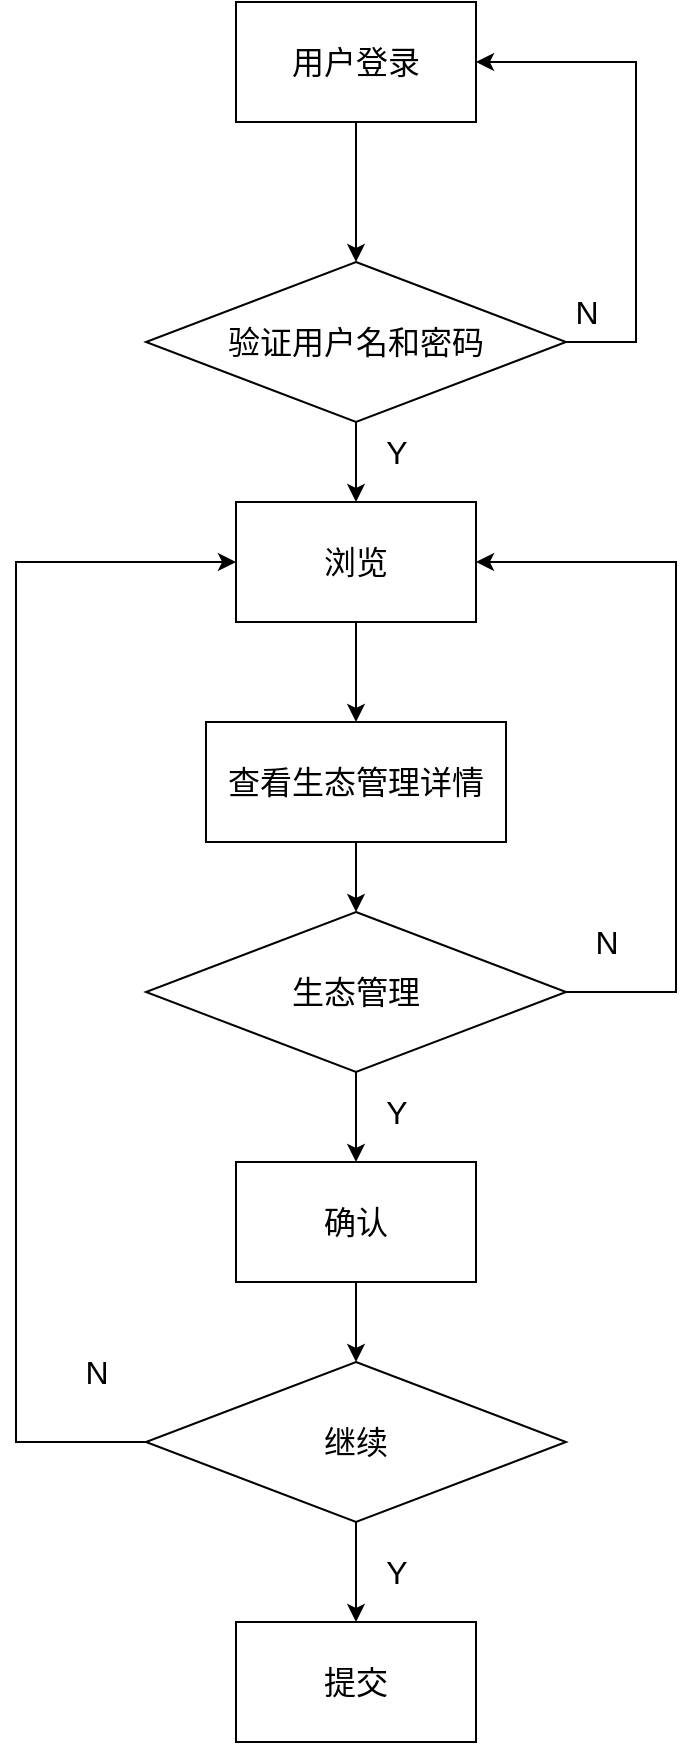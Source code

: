 <mxfile version="24.4.8" type="github">
  <diagram name="第 1 页" id="rgnghgxUaLY7c9fI_JGg">
    <mxGraphModel dx="2074" dy="1155" grid="1" gridSize="10" guides="1" tooltips="1" connect="1" arrows="1" fold="1" page="1" pageScale="1" pageWidth="827" pageHeight="1169" math="0" shadow="0">
      <root>
        <mxCell id="0" />
        <mxCell id="1" parent="0" />
        <mxCell id="wHAyRQz4bvu-sjF_z3H6-3" style="edgeStyle=orthogonalEdgeStyle;rounded=0;orthogonalLoop=1;jettySize=auto;html=1;entryX=0.5;entryY=0;entryDx=0;entryDy=0;" edge="1" parent="1" source="wHAyRQz4bvu-sjF_z3H6-1" target="wHAyRQz4bvu-sjF_z3H6-2">
          <mxGeometry relative="1" as="geometry" />
        </mxCell>
        <mxCell id="wHAyRQz4bvu-sjF_z3H6-1" value="&lt;font style=&quot;font-size: 16px;&quot;&gt;用户登录&lt;/font&gt;" style="whiteSpace=wrap;html=1;" vertex="1" parent="1">
          <mxGeometry x="280" y="130" width="120" height="60" as="geometry" />
        </mxCell>
        <mxCell id="wHAyRQz4bvu-sjF_z3H6-4" style="edgeStyle=orthogonalEdgeStyle;rounded=0;orthogonalLoop=1;jettySize=auto;html=1;entryX=1;entryY=0.5;entryDx=0;entryDy=0;exitX=1;exitY=0.5;exitDx=0;exitDy=0;" edge="1" parent="1" source="wHAyRQz4bvu-sjF_z3H6-2" target="wHAyRQz4bvu-sjF_z3H6-1">
          <mxGeometry relative="1" as="geometry">
            <Array as="points">
              <mxPoint x="480" y="300" />
              <mxPoint x="480" y="160" />
            </Array>
          </mxGeometry>
        </mxCell>
        <mxCell id="wHAyRQz4bvu-sjF_z3H6-7" value="" style="edgeStyle=orthogonalEdgeStyle;rounded=0;orthogonalLoop=1;jettySize=auto;html=1;" edge="1" parent="1" source="wHAyRQz4bvu-sjF_z3H6-2" target="wHAyRQz4bvu-sjF_z3H6-6">
          <mxGeometry relative="1" as="geometry" />
        </mxCell>
        <mxCell id="wHAyRQz4bvu-sjF_z3H6-2" value="&lt;font style=&quot;font-size: 16px;&quot;&gt;验证用户名和密码&lt;/font&gt;" style="rhombus;whiteSpace=wrap;html=1;" vertex="1" parent="1">
          <mxGeometry x="235" y="260" width="210" height="80" as="geometry" />
        </mxCell>
        <mxCell id="wHAyRQz4bvu-sjF_z3H6-5" value="&lt;font style=&quot;font-size: 16px;&quot;&gt;N&lt;/font&gt;" style="text;html=1;align=center;verticalAlign=middle;resizable=0;points=[];autosize=1;strokeColor=none;fillColor=none;" vertex="1" parent="1">
          <mxGeometry x="435" y="270" width="40" height="30" as="geometry" />
        </mxCell>
        <mxCell id="wHAyRQz4bvu-sjF_z3H6-10" style="edgeStyle=orthogonalEdgeStyle;rounded=0;orthogonalLoop=1;jettySize=auto;html=1;entryX=0.5;entryY=0;entryDx=0;entryDy=0;" edge="1" parent="1" source="wHAyRQz4bvu-sjF_z3H6-6" target="wHAyRQz4bvu-sjF_z3H6-9">
          <mxGeometry relative="1" as="geometry" />
        </mxCell>
        <mxCell id="wHAyRQz4bvu-sjF_z3H6-6" value="&lt;font style=&quot;font-size: 16px;&quot;&gt;浏览&lt;/font&gt;" style="whiteSpace=wrap;html=1;" vertex="1" parent="1">
          <mxGeometry x="280" y="380" width="120" height="60" as="geometry" />
        </mxCell>
        <mxCell id="wHAyRQz4bvu-sjF_z3H6-8" value="&lt;font style=&quot;font-size: 16px;&quot;&gt;Y&lt;/font&gt;" style="text;html=1;align=center;verticalAlign=middle;resizable=0;points=[];autosize=1;strokeColor=none;fillColor=none;" vertex="1" parent="1">
          <mxGeometry x="345" y="340" width="30" height="30" as="geometry" />
        </mxCell>
        <mxCell id="wHAyRQz4bvu-sjF_z3H6-12" style="edgeStyle=orthogonalEdgeStyle;rounded=0;orthogonalLoop=1;jettySize=auto;html=1;" edge="1" parent="1" source="wHAyRQz4bvu-sjF_z3H6-9" target="wHAyRQz4bvu-sjF_z3H6-11">
          <mxGeometry relative="1" as="geometry" />
        </mxCell>
        <mxCell id="wHAyRQz4bvu-sjF_z3H6-9" value="&lt;span style=&quot;font-size: 16px;&quot;&gt;查看生态管理详情&lt;/span&gt;" style="whiteSpace=wrap;html=1;" vertex="1" parent="1">
          <mxGeometry x="265" y="490" width="150" height="60" as="geometry" />
        </mxCell>
        <mxCell id="wHAyRQz4bvu-sjF_z3H6-14" style="edgeStyle=orthogonalEdgeStyle;rounded=0;orthogonalLoop=1;jettySize=auto;html=1;" edge="1" parent="1" source="wHAyRQz4bvu-sjF_z3H6-11" target="wHAyRQz4bvu-sjF_z3H6-13">
          <mxGeometry relative="1" as="geometry" />
        </mxCell>
        <mxCell id="wHAyRQz4bvu-sjF_z3H6-24" style="edgeStyle=orthogonalEdgeStyle;rounded=0;orthogonalLoop=1;jettySize=auto;html=1;exitX=1;exitY=0.5;exitDx=0;exitDy=0;entryX=1;entryY=0.5;entryDx=0;entryDy=0;" edge="1" parent="1" source="wHAyRQz4bvu-sjF_z3H6-11" target="wHAyRQz4bvu-sjF_z3H6-6">
          <mxGeometry relative="1" as="geometry">
            <Array as="points">
              <mxPoint x="500" y="625" />
              <mxPoint x="500" y="410" />
            </Array>
          </mxGeometry>
        </mxCell>
        <mxCell id="wHAyRQz4bvu-sjF_z3H6-11" value="&lt;span style=&quot;font-size: 16px;&quot;&gt;生态管理&lt;/span&gt;" style="rhombus;whiteSpace=wrap;html=1;" vertex="1" parent="1">
          <mxGeometry x="235" y="585" width="210" height="80" as="geometry" />
        </mxCell>
        <mxCell id="wHAyRQz4bvu-sjF_z3H6-17" style="edgeStyle=orthogonalEdgeStyle;rounded=0;orthogonalLoop=1;jettySize=auto;html=1;entryX=0.5;entryY=0;entryDx=0;entryDy=0;" edge="1" parent="1" source="wHAyRQz4bvu-sjF_z3H6-13" target="wHAyRQz4bvu-sjF_z3H6-16">
          <mxGeometry relative="1" as="geometry" />
        </mxCell>
        <mxCell id="wHAyRQz4bvu-sjF_z3H6-13" value="&lt;span style=&quot;font-size: 16px;&quot;&gt;确认&lt;/span&gt;" style="whiteSpace=wrap;html=1;" vertex="1" parent="1">
          <mxGeometry x="280" y="710" width="120" height="60" as="geometry" />
        </mxCell>
        <mxCell id="wHAyRQz4bvu-sjF_z3H6-15" value="&lt;span style=&quot;font-size: 16px;&quot;&gt;提交&lt;/span&gt;" style="whiteSpace=wrap;html=1;" vertex="1" parent="1">
          <mxGeometry x="280" y="940" width="120" height="60" as="geometry" />
        </mxCell>
        <mxCell id="wHAyRQz4bvu-sjF_z3H6-18" style="edgeStyle=orthogonalEdgeStyle;rounded=0;orthogonalLoop=1;jettySize=auto;html=1;" edge="1" parent="1" source="wHAyRQz4bvu-sjF_z3H6-16" target="wHAyRQz4bvu-sjF_z3H6-15">
          <mxGeometry relative="1" as="geometry" />
        </mxCell>
        <mxCell id="wHAyRQz4bvu-sjF_z3H6-21" style="edgeStyle=orthogonalEdgeStyle;rounded=0;orthogonalLoop=1;jettySize=auto;html=1;exitX=0;exitY=0.5;exitDx=0;exitDy=0;entryX=0;entryY=0.5;entryDx=0;entryDy=0;" edge="1" parent="1" source="wHAyRQz4bvu-sjF_z3H6-16" target="wHAyRQz4bvu-sjF_z3H6-6">
          <mxGeometry relative="1" as="geometry">
            <Array as="points">
              <mxPoint x="170" y="850" />
              <mxPoint x="170" y="410" />
            </Array>
          </mxGeometry>
        </mxCell>
        <mxCell id="wHAyRQz4bvu-sjF_z3H6-16" value="&lt;span style=&quot;font-size: 16px;&quot;&gt;继续&lt;/span&gt;" style="rhombus;whiteSpace=wrap;html=1;" vertex="1" parent="1">
          <mxGeometry x="235" y="810" width="210" height="80" as="geometry" />
        </mxCell>
        <mxCell id="wHAyRQz4bvu-sjF_z3H6-19" value="&lt;font style=&quot;font-size: 16px;&quot;&gt;Y&lt;/font&gt;" style="text;html=1;align=center;verticalAlign=middle;resizable=0;points=[];autosize=1;strokeColor=none;fillColor=none;" vertex="1" parent="1">
          <mxGeometry x="345" y="900" width="30" height="30" as="geometry" />
        </mxCell>
        <mxCell id="wHAyRQz4bvu-sjF_z3H6-20" value="&lt;font style=&quot;font-size: 16px;&quot;&gt;Y&lt;/font&gt;" style="text;html=1;align=center;verticalAlign=middle;resizable=0;points=[];autosize=1;strokeColor=none;fillColor=none;" vertex="1" parent="1">
          <mxGeometry x="345" y="670" width="30" height="30" as="geometry" />
        </mxCell>
        <mxCell id="wHAyRQz4bvu-sjF_z3H6-23" value="&lt;font style=&quot;font-size: 16px;&quot;&gt;N&lt;/font&gt;" style="text;html=1;align=center;verticalAlign=middle;resizable=0;points=[];autosize=1;strokeColor=none;fillColor=none;" vertex="1" parent="1">
          <mxGeometry x="190" y="800" width="40" height="30" as="geometry" />
        </mxCell>
        <mxCell id="wHAyRQz4bvu-sjF_z3H6-25" value="&lt;font style=&quot;font-size: 16px;&quot;&gt;N&lt;/font&gt;" style="text;html=1;align=center;verticalAlign=middle;resizable=0;points=[];autosize=1;strokeColor=none;fillColor=none;" vertex="1" parent="1">
          <mxGeometry x="445" y="585" width="40" height="30" as="geometry" />
        </mxCell>
      </root>
    </mxGraphModel>
  </diagram>
</mxfile>
